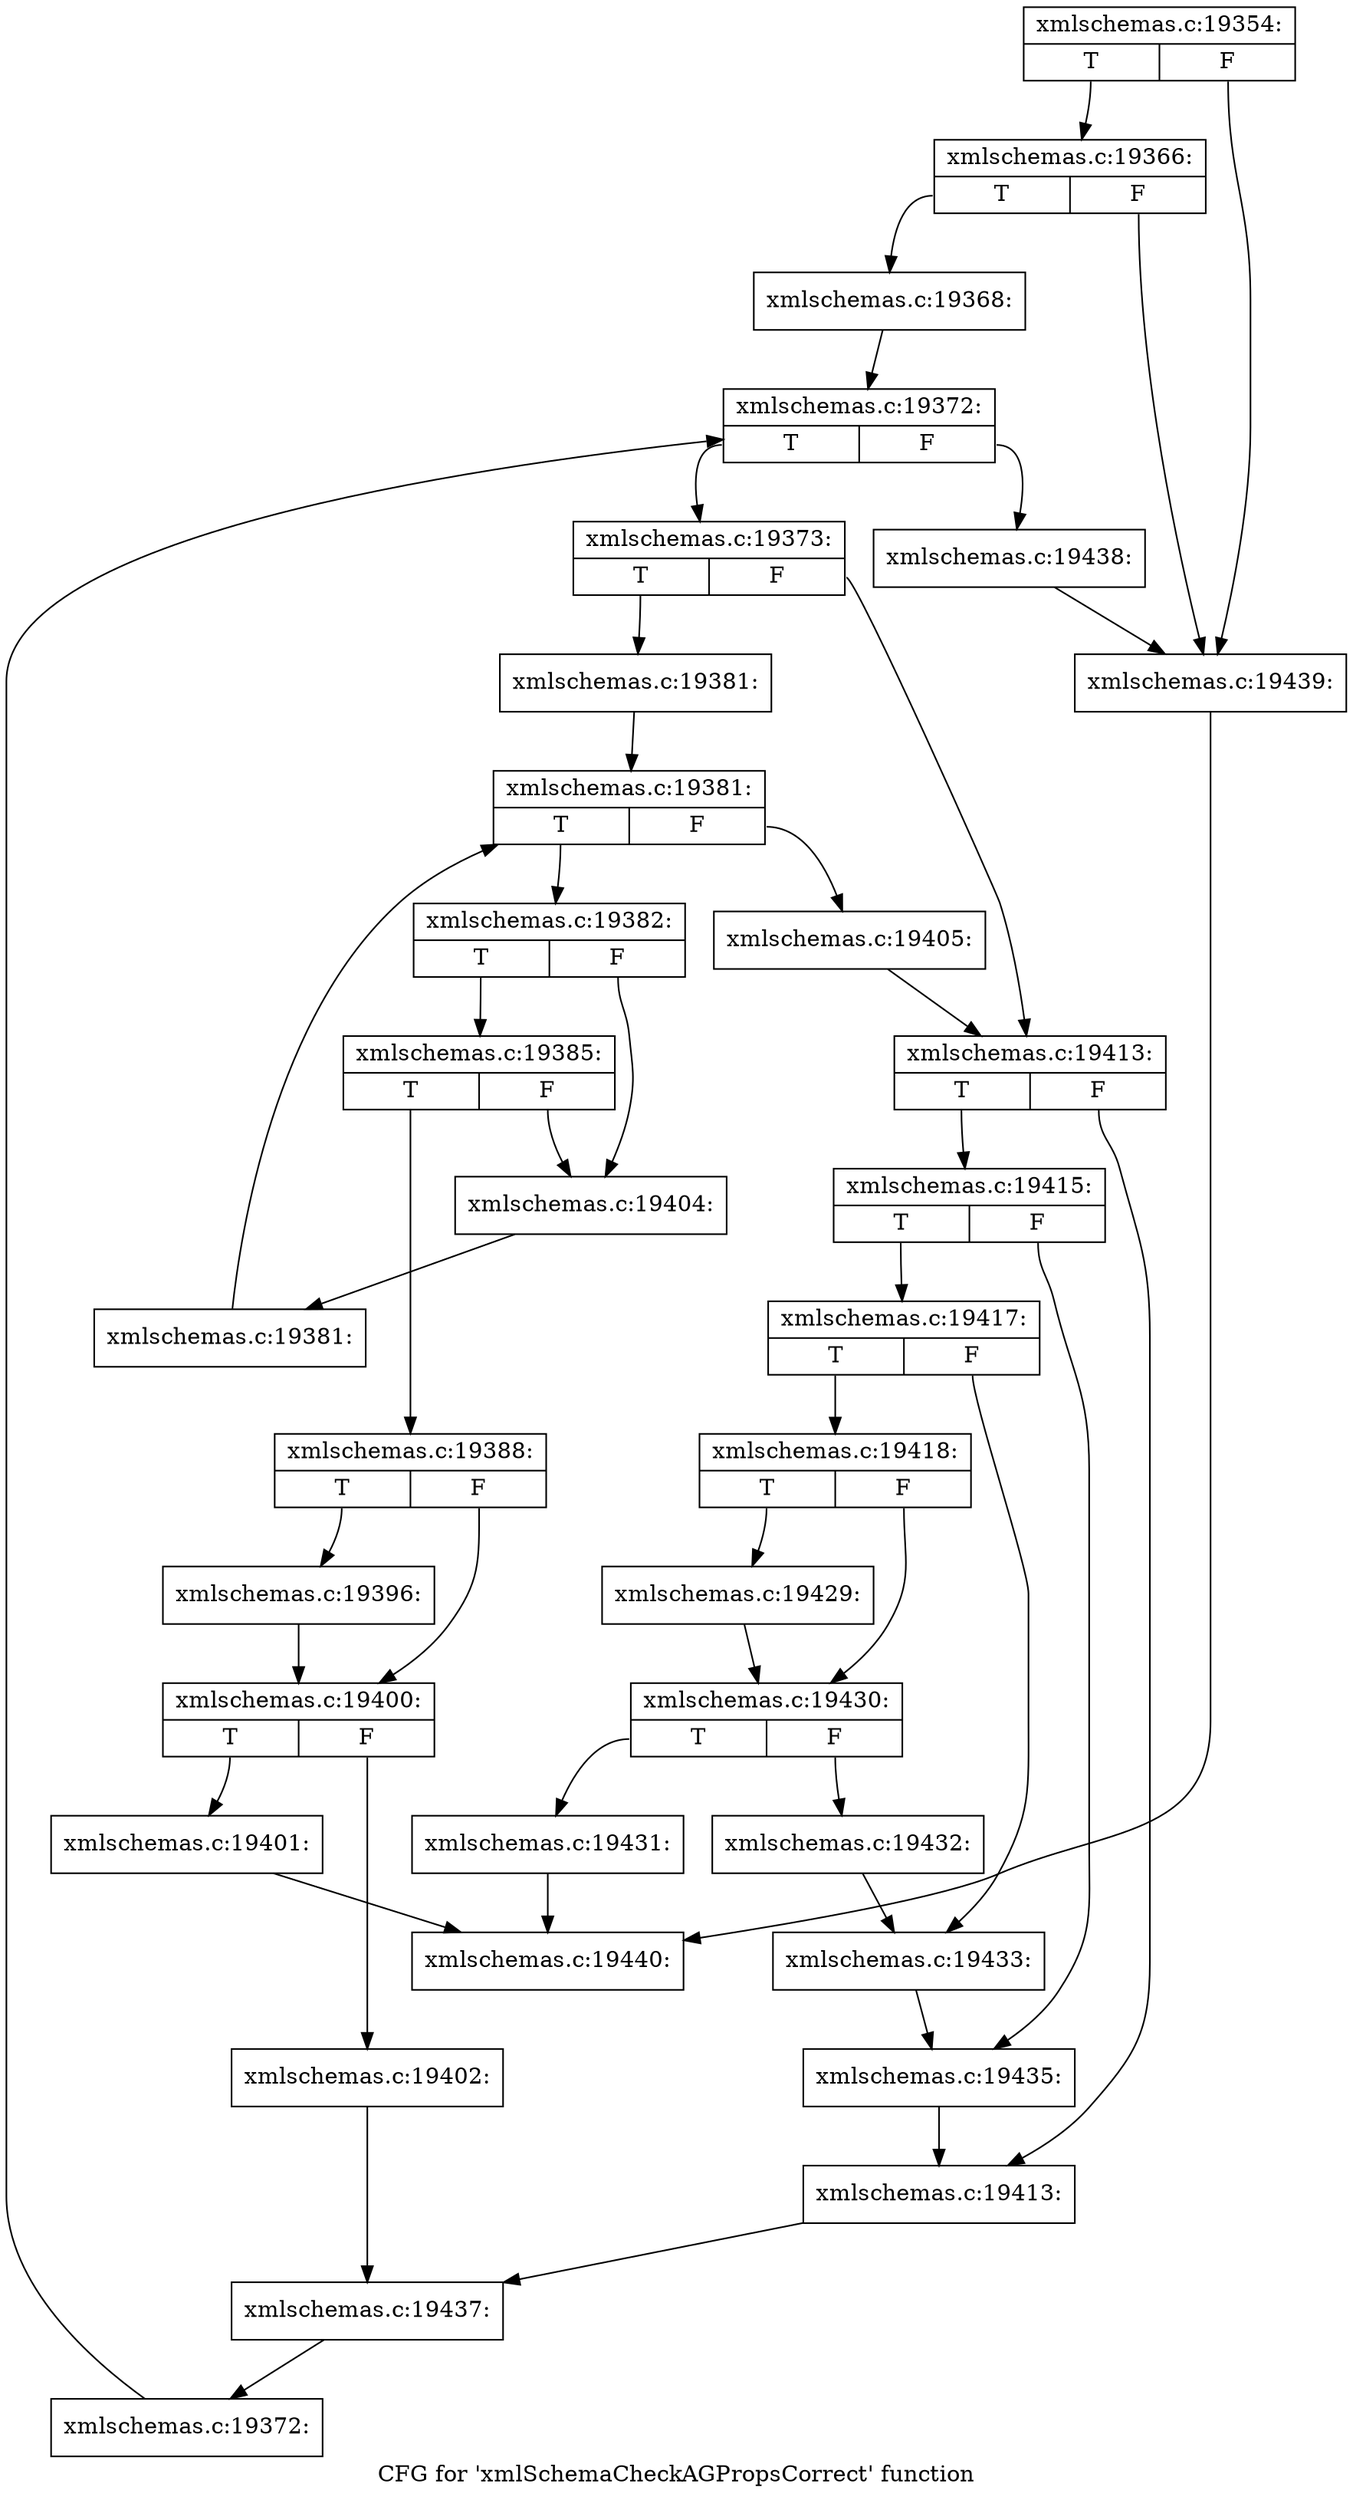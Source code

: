 digraph "CFG for 'xmlSchemaCheckAGPropsCorrect' function" {
	label="CFG for 'xmlSchemaCheckAGPropsCorrect' function";

	Node0x521a730 [shape=record,label="{xmlschemas.c:19354:|{<s0>T|<s1>F}}"];
	Node0x521a730:s0 -> Node0x5213780;
	Node0x521a730:s1 -> Node0x5213730;
	Node0x5213780 [shape=record,label="{xmlschemas.c:19366:|{<s0>T|<s1>F}}"];
	Node0x5213780:s0 -> Node0x52136e0;
	Node0x5213780:s1 -> Node0x5213730;
	Node0x52136e0 [shape=record,label="{xmlschemas.c:19368:}"];
	Node0x52136e0 -> Node0x521d7b0;
	Node0x521d7b0 [shape=record,label="{xmlschemas.c:19372:|{<s0>T|<s1>F}}"];
	Node0x521d7b0:s0 -> Node0x521da90;
	Node0x521d7b0:s1 -> Node0x521d3e0;
	Node0x521da90 [shape=record,label="{xmlschemas.c:19373:|{<s0>T|<s1>F}}"];
	Node0x521da90:s0 -> Node0x521e1d0;
	Node0x521da90:s1 -> Node0x521e220;
	Node0x521e1d0 [shape=record,label="{xmlschemas.c:19381:}"];
	Node0x521e1d0 -> Node0x521e7f0;
	Node0x521e7f0 [shape=record,label="{xmlschemas.c:19381:|{<s0>T|<s1>F}}"];
	Node0x521e7f0:s0 -> Node0x521ead0;
	Node0x521e7f0:s1 -> Node0x521e570;
	Node0x521ead0 [shape=record,label="{xmlschemas.c:19382:|{<s0>T|<s1>F}}"];
	Node0x521ead0:s0 -> Node0x521f2b0;
	Node0x521ead0:s1 -> Node0x521f260;
	Node0x521f2b0 [shape=record,label="{xmlschemas.c:19385:|{<s0>T|<s1>F}}"];
	Node0x521f2b0:s0 -> Node0x521f210;
	Node0x521f2b0:s1 -> Node0x521f260;
	Node0x521f210 [shape=record,label="{xmlschemas.c:19388:|{<s0>T|<s1>F}}"];
	Node0x521f210:s0 -> Node0x5220e30;
	Node0x521f210:s1 -> Node0x5220e80;
	Node0x5220e30 [shape=record,label="{xmlschemas.c:19396:}"];
	Node0x5220e30 -> Node0x5220e80;
	Node0x5220e80 [shape=record,label="{xmlschemas.c:19400:|{<s0>T|<s1>F}}"];
	Node0x5220e80:s0 -> Node0x52213b0;
	Node0x5220e80:s1 -> Node0x5221400;
	Node0x52213b0 [shape=record,label="{xmlschemas.c:19401:}"];
	Node0x52213b0 -> Node0x5213860;
	Node0x5221400 [shape=record,label="{xmlschemas.c:19402:}"];
	Node0x5221400 -> Node0x52221f0;
	Node0x521f260 [shape=record,label="{xmlschemas.c:19404:}"];
	Node0x521f260 -> Node0x521ea40;
	Node0x521ea40 [shape=record,label="{xmlschemas.c:19381:}"];
	Node0x521ea40 -> Node0x521e7f0;
	Node0x521e570 [shape=record,label="{xmlschemas.c:19405:}"];
	Node0x521e570 -> Node0x521e220;
	Node0x521e220 [shape=record,label="{xmlschemas.c:19413:|{<s0>T|<s1>F}}"];
	Node0x521e220:s0 -> Node0x5222800;
	Node0x521e220:s1 -> Node0x5222850;
	Node0x5222800 [shape=record,label="{xmlschemas.c:19415:|{<s0>T|<s1>F}}"];
	Node0x5222800:s0 -> Node0x5222e10;
	Node0x5222800:s1 -> Node0x5222e60;
	Node0x5222e10 [shape=record,label="{xmlschemas.c:19417:|{<s0>T|<s1>F}}"];
	Node0x5222e10:s0 -> Node0x5223400;
	Node0x5222e10:s1 -> Node0x5223450;
	Node0x5223400 [shape=record,label="{xmlschemas.c:19418:|{<s0>T|<s1>F}}"];
	Node0x5223400:s0 -> Node0x52244b0;
	Node0x5223400:s1 -> Node0x5224500;
	Node0x52244b0 [shape=record,label="{xmlschemas.c:19429:}"];
	Node0x52244b0 -> Node0x5224500;
	Node0x5224500 [shape=record,label="{xmlschemas.c:19430:|{<s0>T|<s1>F}}"];
	Node0x5224500:s0 -> Node0x5224a30;
	Node0x5224500:s1 -> Node0x5224a80;
	Node0x5224a30 [shape=record,label="{xmlschemas.c:19431:}"];
	Node0x5224a30 -> Node0x5213860;
	Node0x5224a80 [shape=record,label="{xmlschemas.c:19432:}"];
	Node0x5224a80 -> Node0x5223450;
	Node0x5223450 [shape=record,label="{xmlschemas.c:19433:}"];
	Node0x5223450 -> Node0x5222e60;
	Node0x5222e60 [shape=record,label="{xmlschemas.c:19435:}"];
	Node0x5222e60 -> Node0x5222850;
	Node0x5222850 [shape=record,label="{xmlschemas.c:19413:}"];
	Node0x5222850 -> Node0x52221f0;
	Node0x52221f0 [shape=record,label="{xmlschemas.c:19437:}"];
	Node0x52221f0 -> Node0x521da00;
	Node0x521da00 [shape=record,label="{xmlschemas.c:19372:}"];
	Node0x521da00 -> Node0x521d7b0;
	Node0x521d3e0 [shape=record,label="{xmlschemas.c:19438:}"];
	Node0x521d3e0 -> Node0x5213730;
	Node0x5213730 [shape=record,label="{xmlschemas.c:19439:}"];
	Node0x5213730 -> Node0x5213860;
	Node0x5213860 [shape=record,label="{xmlschemas.c:19440:}"];
}
